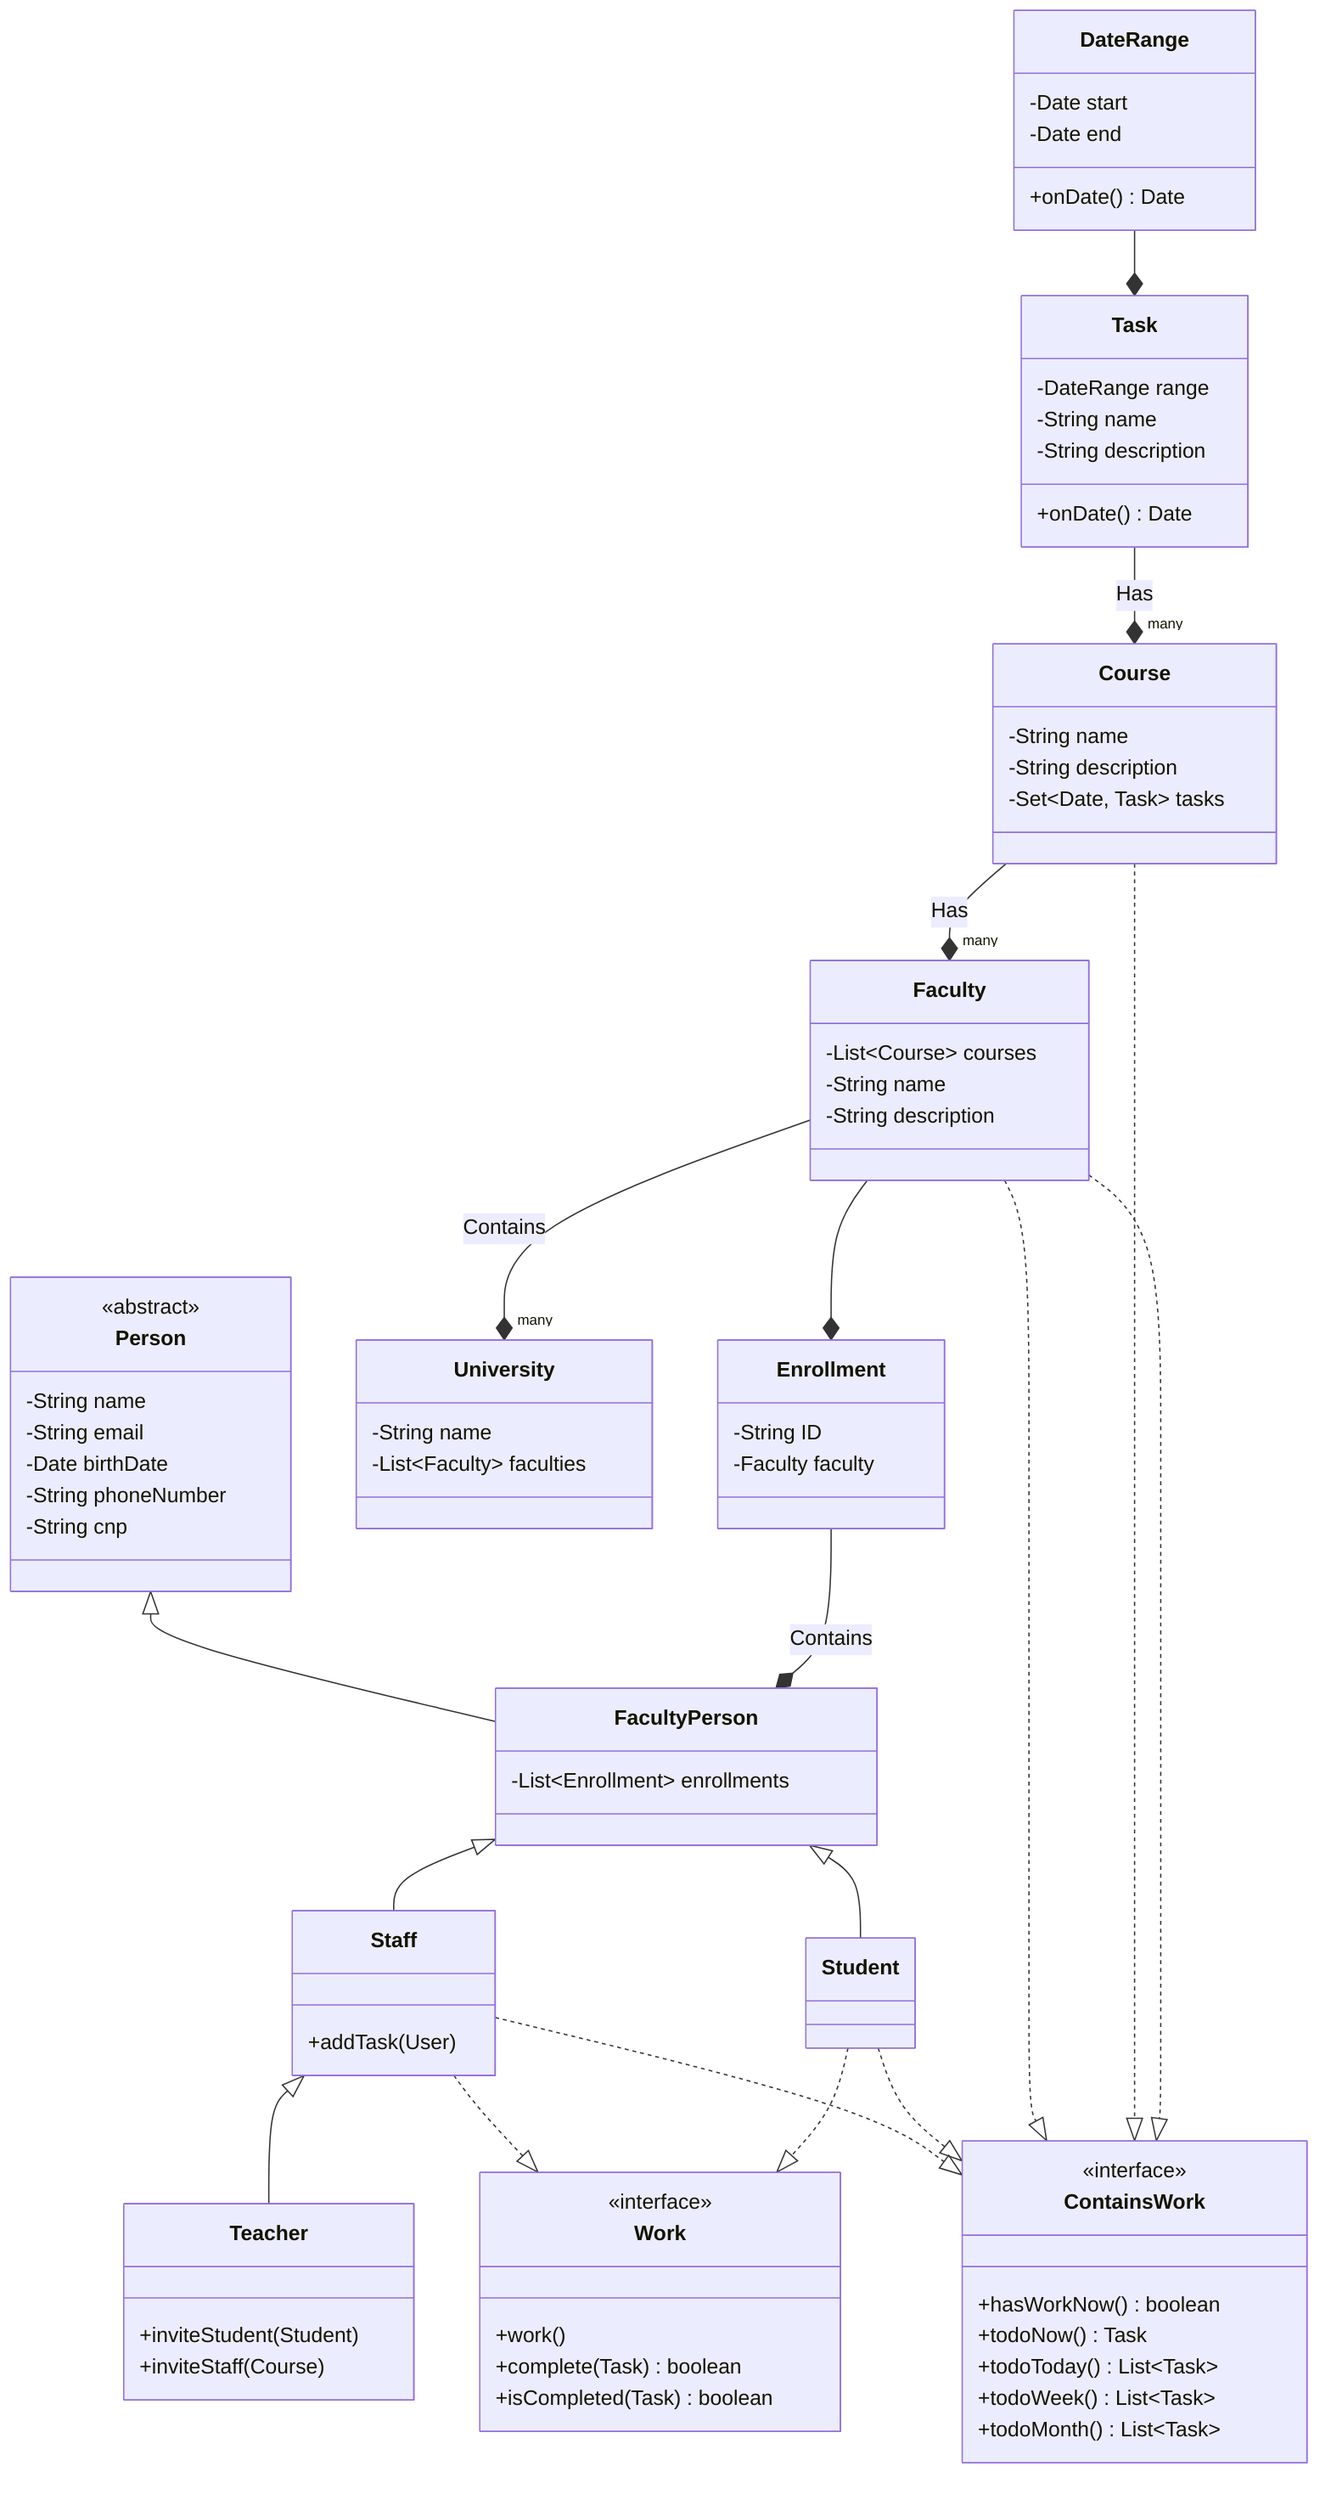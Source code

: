 classDiagram
  Enrollment --* "many" FacultyPerson : Contains
  Faculty --* Enrollment
  Faculty --* "many" University : Contains
  Course --* "many" Faculty : Has
  Task --* "many" Course : Has
  DateRange --* Task

  Faculty ..|> ContainsWork
  Course ..|> ContainsWork
  Faculty ..|> ContainsWork

  Person <|-- FacultyPerson
  FacultyPerson <|-- Student
  FacultyPerson <|-- Staff
  Staff <|-- Teacher

  Student ..|> ContainsWork
  Staff ..|> ContainsWork

  Student ..|> Work
  Staff ..|> Work


  class Person {
    <<abstract>>
    -String name
    -String email
    -Date birthDate
    -String phoneNumber
    -String cnp
  }
  class FacultyPerson {
    -List~Enrollment~ enrollments
  }
  class Work {
    <<interface>>
    +work()
    +complete(Task) boolean
    +isCompleted(Task) boolean
  }
  class ContainsWork {
    <<interface>>
    +hasWorkNow() boolean
    +todoNow() Task
    +todoToday() List~Task~
    +todoWeek() List~Task~
    +todoMonth() List~Task~
  }
  class Teacher {
    +inviteStudent(Student)
    +inviteStaff(Course)
  }
  class Staff {
    +addTask(User)
  }
  class Student {
  }

  class Enrollment {
    -String ID
    -Faculty faculty
  }
  class University {
    -String name
    -List~Faculty~ faculties
  }
  class Faculty {
    -List~Course~ courses
    -String name
    -String description
  }
  class Course {
    -String name
    -String description
    -Set~Date, Task~ tasks
  }
  class Task {
    -DateRange range
    -String name
    -String description
    +onDate() Date
  }
  class DateRange {
    -Date start
    -Date end
    +onDate() Date
  }